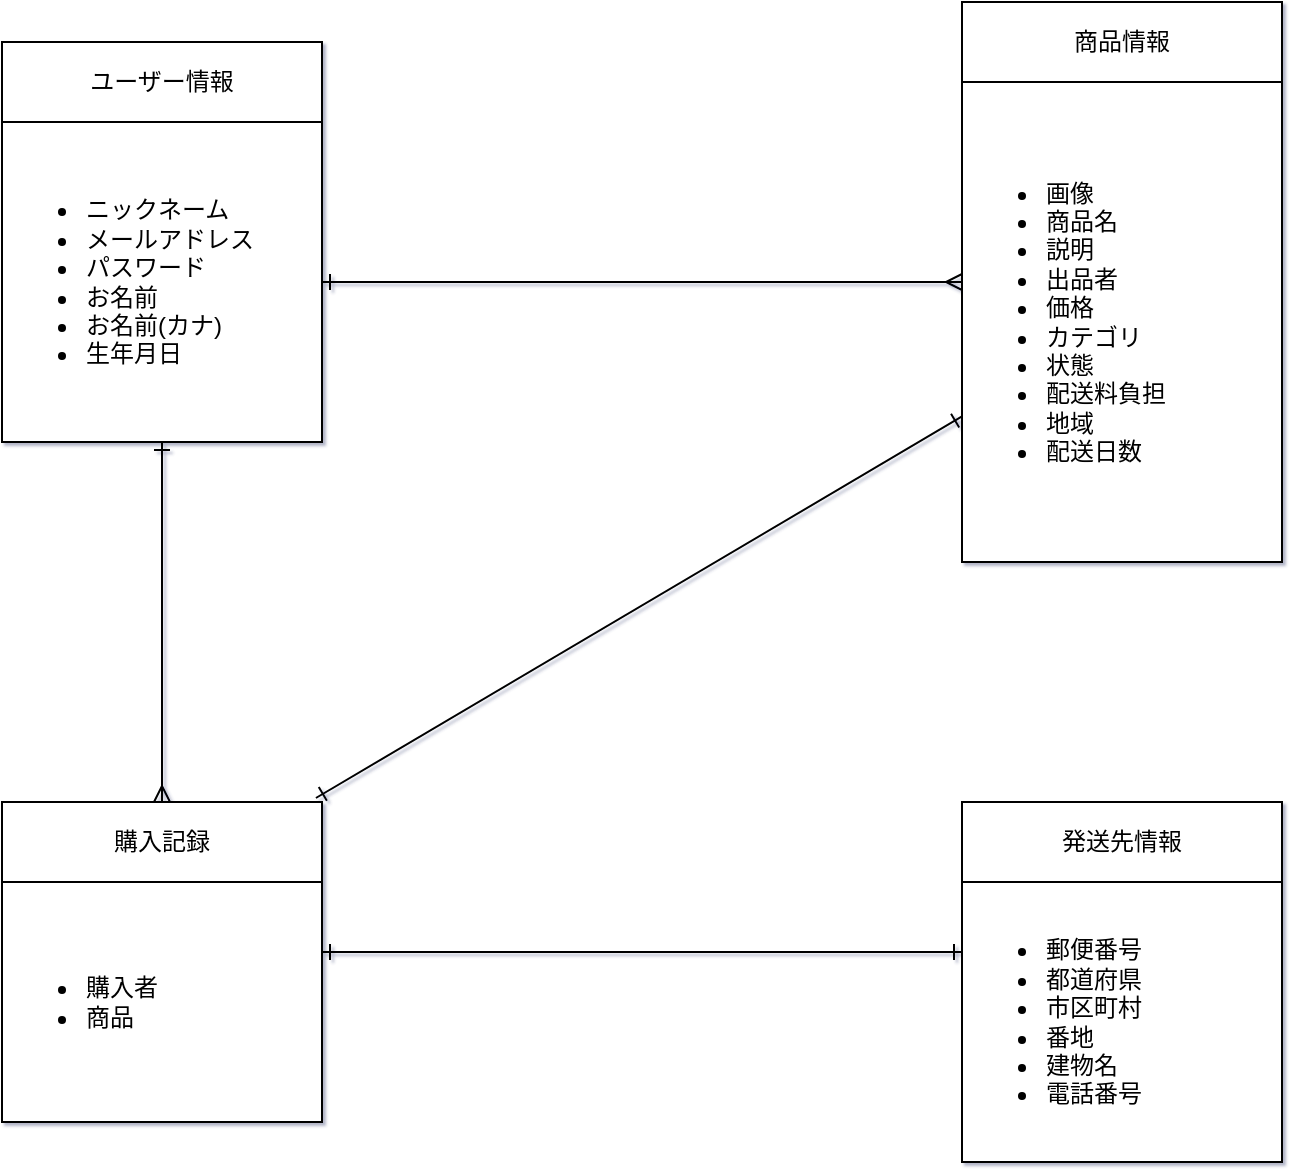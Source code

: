 <mxfile>
    <diagram id="j6ATTnJugHU9-YTmBMqu" name="ページ1">
        <mxGraphModel dx="984" dy="671" grid="1" gridSize="10" guides="1" tooltips="1" connect="0" arrows="0" fold="1" page="1" pageScale="1" pageWidth="827" pageHeight="1169" math="0" shadow="1">
            <root>
                <mxCell id="0"/>
                <mxCell id="1" parent="0"/>
                <mxCell id="3" value="ユーザー情報" style="rounded=0;whiteSpace=wrap;html=1;" parent="1" vertex="1">
                    <mxGeometry x="120" y="220" width="160" height="40" as="geometry"/>
                </mxCell>
                <mxCell id="6" value="商品情報" style="rounded=0;whiteSpace=wrap;html=1;" parent="1" vertex="1">
                    <mxGeometry x="600" y="200" width="160" height="40" as="geometry"/>
                </mxCell>
                <mxCell id="8" value="&lt;ul&gt;&lt;li&gt;ニックネーム&lt;/li&gt;&lt;li&gt;メールアドレス&lt;/li&gt;&lt;li&gt;パスワード&lt;/li&gt;&lt;li&gt;お名前&lt;/li&gt;&lt;li&gt;お名前(カナ)&lt;/li&gt;&lt;li&gt;生年月日&lt;/li&gt;&lt;/ul&gt;" style="rounded=0;whiteSpace=wrap;html=1;align=left;" parent="1" vertex="1">
                    <mxGeometry x="120" y="260" width="160" height="160" as="geometry"/>
                </mxCell>
                <mxCell id="9" value="&lt;div style=&quot;&quot;&gt;&lt;ul&gt;&lt;li style=&quot;&quot;&gt;画像&lt;/li&gt;&lt;li style=&quot;&quot;&gt;商品名&lt;/li&gt;&lt;li style=&quot;&quot;&gt;説明&lt;/li&gt;&lt;li style=&quot;&quot;&gt;出品者&lt;/li&gt;&lt;li style=&quot;&quot;&gt;価格&lt;/li&gt;&lt;li style=&quot;&quot;&gt;カテゴリ&lt;/li&gt;&lt;li style=&quot;&quot;&gt;状態&lt;/li&gt;&lt;li&gt;配送料負担&lt;/li&gt;&lt;li style=&quot;&quot;&gt;地域&lt;/li&gt;&lt;li style=&quot;&quot;&gt;配送日数&lt;/li&gt;&lt;/ul&gt;&lt;/div&gt;" style="rounded=0;whiteSpace=wrap;html=1;align=left;" parent="1" vertex="1">
                    <mxGeometry x="600" y="240" width="160" height="240" as="geometry"/>
                </mxCell>
                <mxCell id="vP-3ZubpcYD05PrQwzHD-49" value="" style="edgeStyle=none;html=1;" parent="1" source="10" target="11" edge="1">
                    <mxGeometry relative="1" as="geometry"/>
                </mxCell>
                <mxCell id="10" value="発送先情報" style="rounded=0;whiteSpace=wrap;html=1;" parent="1" vertex="1">
                    <mxGeometry x="600" y="600" width="160" height="40" as="geometry"/>
                </mxCell>
                <mxCell id="11" value="&lt;ul&gt;&lt;li&gt;郵便番号&lt;/li&gt;&lt;li&gt;都道府県&lt;/li&gt;&lt;li&gt;市区町村&lt;/li&gt;&lt;li&gt;番地&lt;/li&gt;&lt;li&gt;建物名&lt;/li&gt;&lt;li&gt;電話番号&lt;/li&gt;&lt;/ul&gt;" style="rounded=0;whiteSpace=wrap;html=1;align=left;" parent="1" vertex="1">
                    <mxGeometry x="600" y="640" width="160" height="140" as="geometry"/>
                </mxCell>
                <mxCell id="12" value="" style="endArrow=ERmany;html=1;exitX=1;exitY=0.5;exitDx=0;exitDy=0;endFill=0;startSize=6;startArrow=ERone;startFill=0;" parent="1" source="8" edge="1">
                    <mxGeometry width="50" height="50" relative="1" as="geometry">
                        <mxPoint x="440" y="520" as="sourcePoint"/>
                        <mxPoint x="600" y="340" as="targetPoint"/>
                    </mxGeometry>
                </mxCell>
                <mxCell id="vP-3ZubpcYD05PrQwzHD-52" value="&lt;ul&gt;&lt;li&gt;購入者&lt;/li&gt;&lt;li&gt;商品&lt;/li&gt;&lt;/ul&gt;" style="rounded=0;whiteSpace=wrap;html=1;align=left;" parent="1" vertex="1">
                    <mxGeometry x="120" y="640" width="160" height="120" as="geometry"/>
                </mxCell>
                <mxCell id="vP-3ZubpcYD05PrQwzHD-53" value="購入記録" style="rounded=0;whiteSpace=wrap;html=1;" parent="1" vertex="1">
                    <mxGeometry x="120" y="600" width="160" height="40" as="geometry"/>
                </mxCell>
                <mxCell id="vP-3ZubpcYD05PrQwzHD-54" value="" style="endArrow=ERmany;html=1;exitX=0.5;exitY=1;exitDx=0;exitDy=0;endFill=0;startSize=6;startArrow=ERone;startFill=0;entryX=0.5;entryY=0;entryDx=0;entryDy=0;" parent="1" source="8" target="vP-3ZubpcYD05PrQwzHD-53" edge="1">
                    <mxGeometry width="50" height="50" relative="1" as="geometry">
                        <mxPoint x="254" y="460" as="sourcePoint"/>
                        <mxPoint x="574" y="460" as="targetPoint"/>
                    </mxGeometry>
                </mxCell>
                <mxCell id="vP-3ZubpcYD05PrQwzHD-55" value="" style="endArrow=ERone;html=1;exitX=0;exitY=0.25;exitDx=0;exitDy=0;endFill=0;startSize=6;startArrow=ERone;startFill=0;" parent="1" source="11" edge="1">
                    <mxGeometry width="50" height="50" relative="1" as="geometry">
                        <mxPoint x="330" y="495" as="sourcePoint"/>
                        <mxPoint x="280" y="675" as="targetPoint"/>
                    </mxGeometry>
                </mxCell>
                <mxCell id="vP-3ZubpcYD05PrQwzHD-59" value="" style="endArrow=ERone;html=1;exitX=0.981;exitY=-0.05;exitDx=0;exitDy=0;endFill=0;startSize=6;startArrow=ERone;startFill=0;exitPerimeter=0;strokeWidth=1;targetPerimeterSpacing=0;jumpSize=10;" parent="1" source="vP-3ZubpcYD05PrQwzHD-53" target="9" edge="1">
                    <mxGeometry width="50" height="50" relative="1" as="geometry">
                        <mxPoint x="254" y="510" as="sourcePoint"/>
                        <mxPoint x="574" y="510" as="targetPoint"/>
                    </mxGeometry>
                </mxCell>
            </root>
        </mxGraphModel>
    </diagram>
</mxfile>
